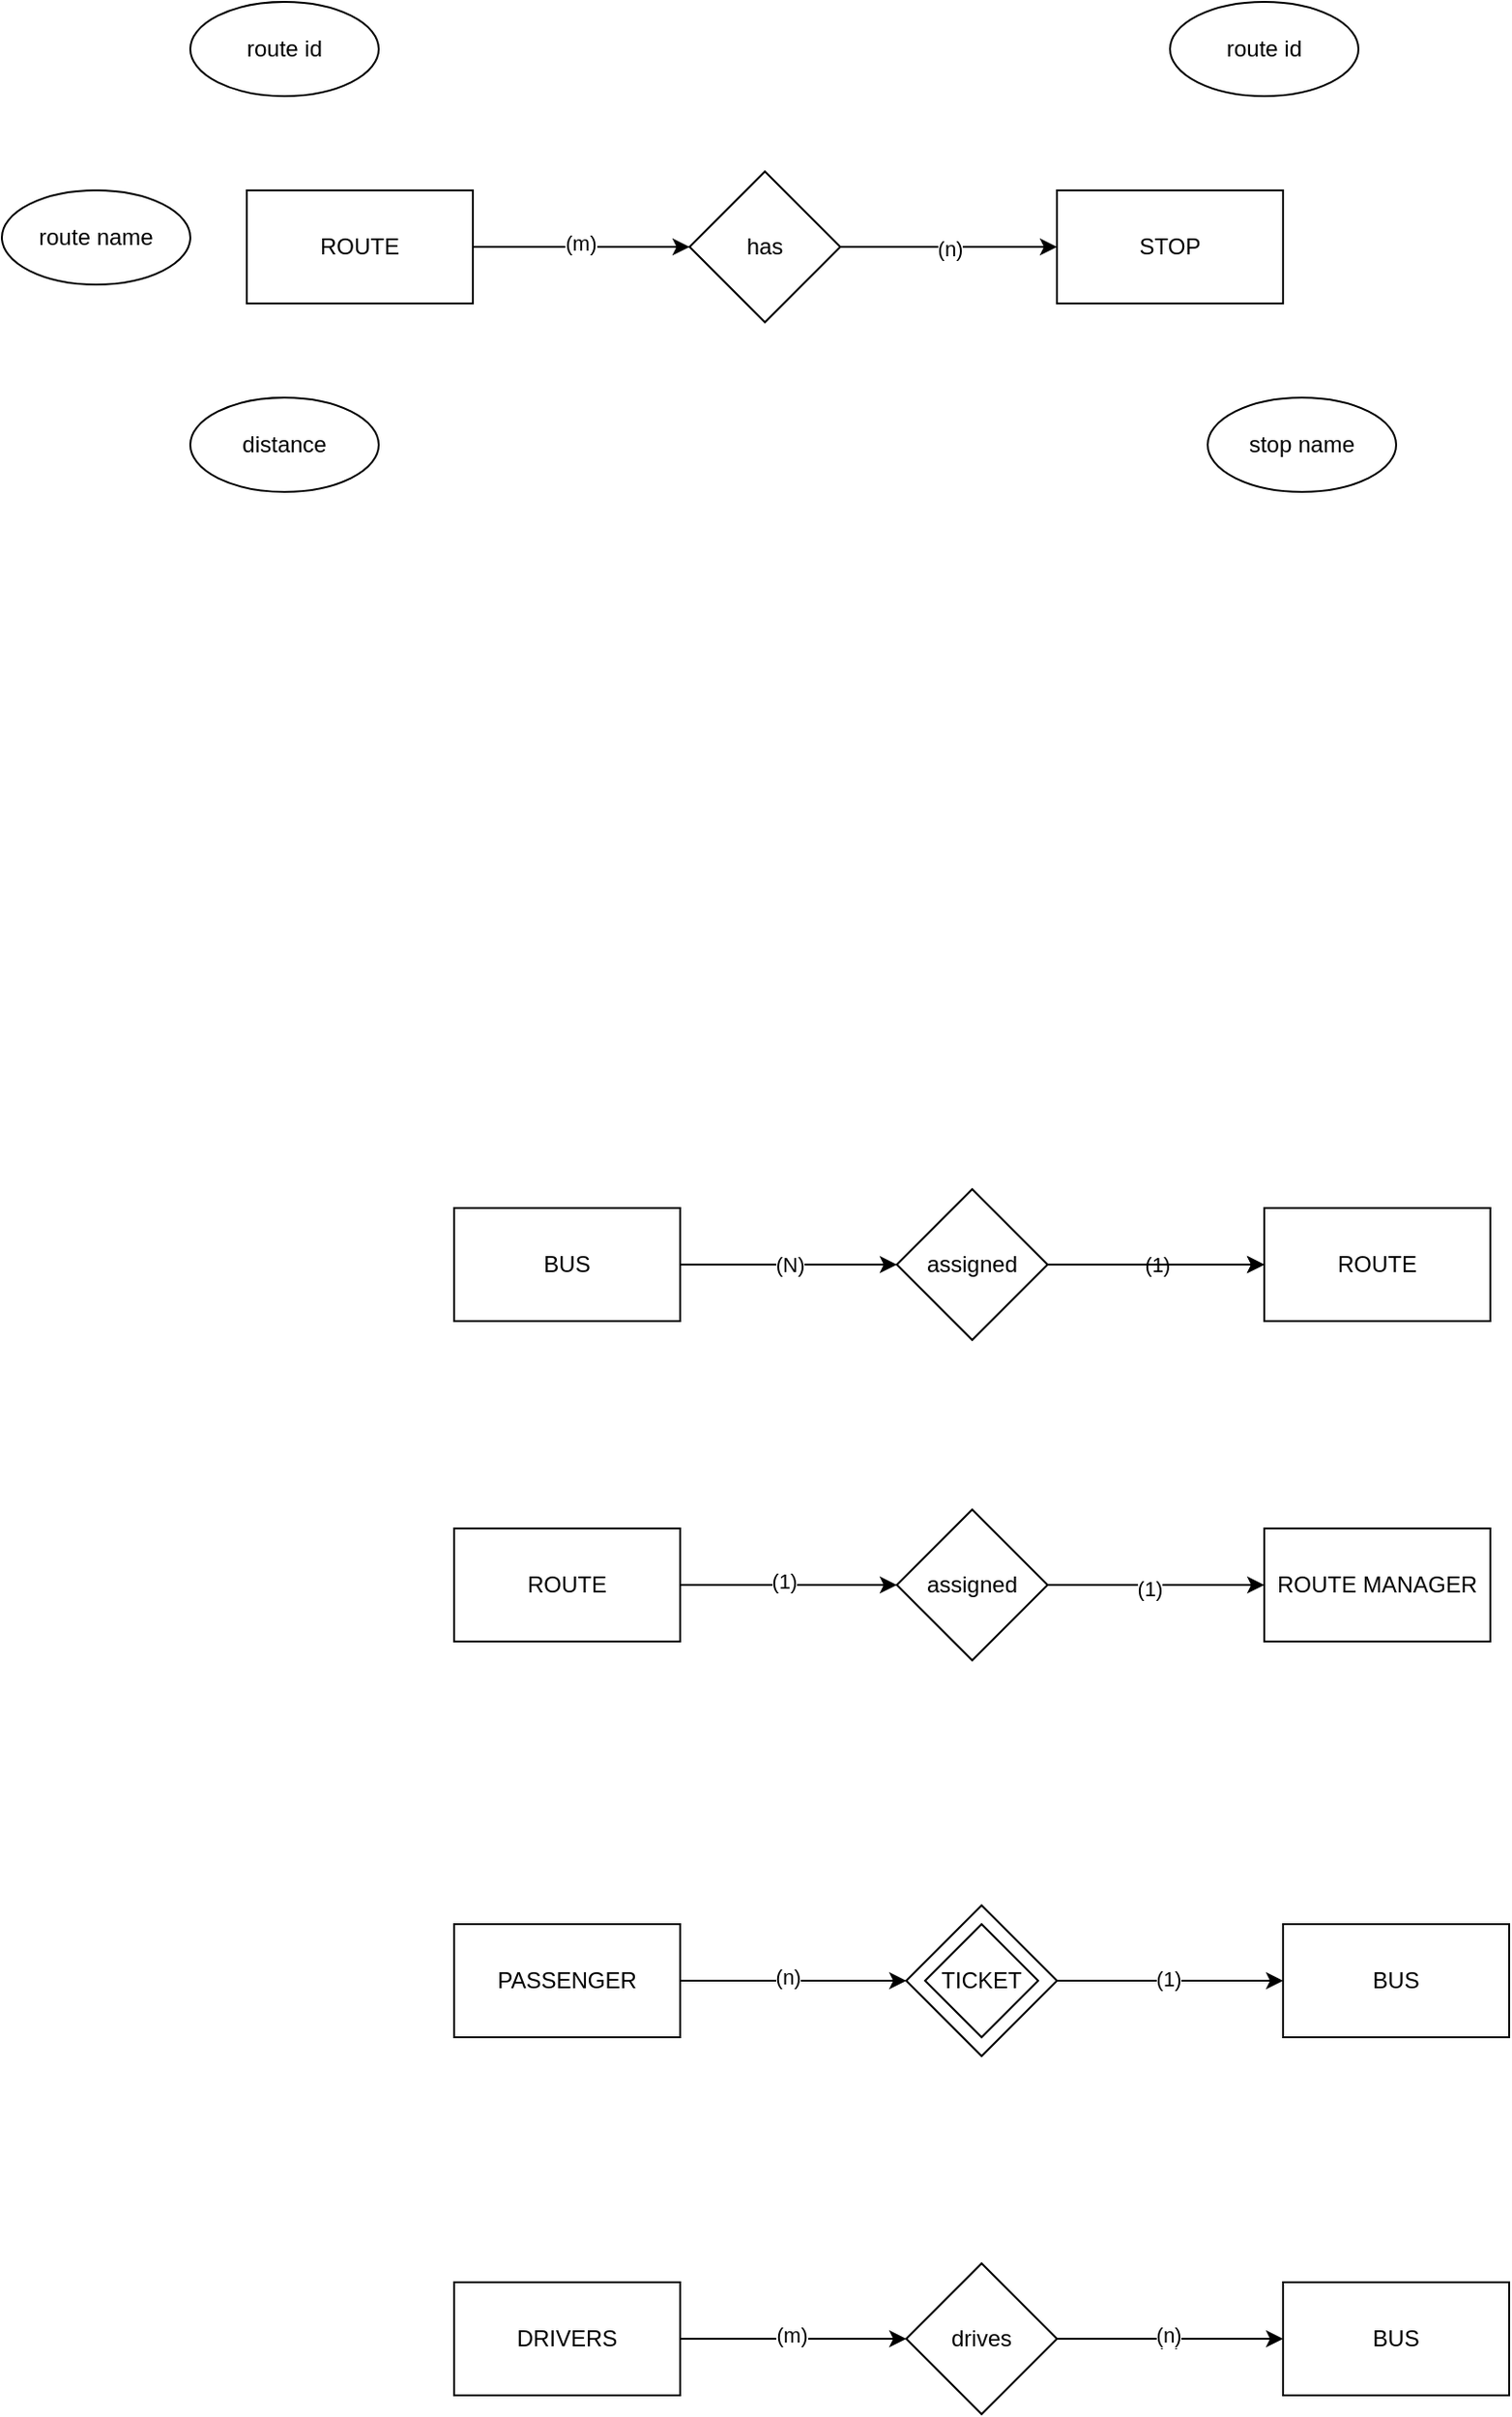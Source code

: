 <mxfile>
    <diagram id="TrLPt3Sglh8TvhErfL6t" name="Page-1">
        <mxGraphModel dx="2672" dy="1024" grid="1" gridSize="10" guides="1" tooltips="1" connect="1" arrows="1" fold="1" page="1" pageScale="1" pageWidth="850" pageHeight="1100" math="0" shadow="0">
            <root>
                <mxCell id="0"/>
                <mxCell id="1" parent="0"/>
                <mxCell id="10" value="(N)" style="edgeStyle=none;html=1;exitX=1;exitY=0.5;exitDx=0;exitDy=0;entryX=0;entryY=0.5;entryDx=0;entryDy=0;" edge="1" parent="1" source="2" target="9">
                    <mxGeometry relative="1" as="geometry"/>
                </mxCell>
                <mxCell id="2" value="BUS" style="rounded=0;whiteSpace=wrap;html=1;" vertex="1" parent="1">
                    <mxGeometry x="220" y="790" width="120" height="60" as="geometry"/>
                </mxCell>
                <mxCell id="21" style="edgeStyle=none;html=1;exitX=1;exitY=0.5;exitDx=0;exitDy=0;entryX=0;entryY=0.5;entryDx=0;entryDy=0;" edge="1" parent="1" source="4" target="20">
                    <mxGeometry relative="1" as="geometry"/>
                </mxCell>
                <mxCell id="23" value="(n)" style="edgeLabel;html=1;align=center;verticalAlign=middle;resizable=0;points=[];" vertex="1" connectable="0" parent="21">
                    <mxGeometry x="-0.05" y="2" relative="1" as="geometry">
                        <mxPoint as="offset"/>
                    </mxGeometry>
                </mxCell>
                <mxCell id="4" value="PASSENGER" style="rounded=0;whiteSpace=wrap;html=1;" vertex="1" parent="1">
                    <mxGeometry x="220" y="1170" width="120" height="60" as="geometry"/>
                </mxCell>
                <mxCell id="5" value="ROUTE" style="rounded=0;whiteSpace=wrap;html=1;" vertex="1" parent="1">
                    <mxGeometry x="650" y="790" width="120" height="60" as="geometry"/>
                </mxCell>
                <mxCell id="11" value="(1)" style="edgeStyle=none;html=1;exitX=1;exitY=0.5;exitDx=0;exitDy=0;entryX=0;entryY=0.5;entryDx=0;entryDy=0;" edge="1" parent="1" source="9" target="5">
                    <mxGeometry relative="1" as="geometry"/>
                </mxCell>
                <mxCell id="42" value="" style="edgeStyle=none;html=1;" edge="1" parent="1" source="9" target="5">
                    <mxGeometry relative="1" as="geometry"/>
                </mxCell>
                <mxCell id="9" value="assigned" style="rhombus;whiteSpace=wrap;html=1;" vertex="1" parent="1">
                    <mxGeometry x="455" y="780" width="80" height="80" as="geometry"/>
                </mxCell>
                <mxCell id="15" style="edgeStyle=none;html=1;exitX=1;exitY=0.5;exitDx=0;exitDy=0;entryX=0;entryY=0.5;entryDx=0;entryDy=0;" edge="1" parent="1" source="12" target="14">
                    <mxGeometry relative="1" as="geometry"/>
                </mxCell>
                <mxCell id="17" value="(1)" style="edgeLabel;html=1;align=center;verticalAlign=middle;resizable=0;points=[];" vertex="1" connectable="0" parent="15">
                    <mxGeometry x="-0.054" y="2" relative="1" as="geometry">
                        <mxPoint as="offset"/>
                    </mxGeometry>
                </mxCell>
                <mxCell id="12" value="ROUTE" style="rounded=0;whiteSpace=wrap;html=1;" vertex="1" parent="1">
                    <mxGeometry x="220" y="960" width="120" height="60" as="geometry"/>
                </mxCell>
                <mxCell id="13" value="ROUTE MANAGER" style="rounded=0;whiteSpace=wrap;html=1;" vertex="1" parent="1">
                    <mxGeometry x="650" y="960" width="120" height="60" as="geometry"/>
                </mxCell>
                <mxCell id="16" style="edgeStyle=none;html=1;exitX=1;exitY=0.5;exitDx=0;exitDy=0;entryX=0;entryY=0.5;entryDx=0;entryDy=0;" edge="1" parent="1" source="14" target="13">
                    <mxGeometry relative="1" as="geometry"/>
                </mxCell>
                <mxCell id="18" value="(1)" style="edgeLabel;html=1;align=center;verticalAlign=middle;resizable=0;points=[];" vertex="1" connectable="0" parent="16">
                    <mxGeometry x="-0.058" y="-2" relative="1" as="geometry">
                        <mxPoint as="offset"/>
                    </mxGeometry>
                </mxCell>
                <mxCell id="14" value="assigned" style="rhombus;whiteSpace=wrap;html=1;" vertex="1" parent="1">
                    <mxGeometry x="455" y="950" width="80" height="80" as="geometry"/>
                </mxCell>
                <mxCell id="19" value="BUS" style="rounded=0;whiteSpace=wrap;html=1;" vertex="1" parent="1">
                    <mxGeometry x="660" y="1170" width="120" height="60" as="geometry"/>
                </mxCell>
                <mxCell id="22" style="edgeStyle=none;html=1;exitX=1;exitY=0.5;exitDx=0;exitDy=0;entryX=0;entryY=0.5;entryDx=0;entryDy=0;" edge="1" parent="1" source="20" target="19">
                    <mxGeometry relative="1" as="geometry"/>
                </mxCell>
                <mxCell id="24" value="(1)" style="edgeLabel;html=1;align=center;verticalAlign=middle;resizable=0;points=[];" vertex="1" connectable="0" parent="22">
                    <mxGeometry x="-0.021" y="1" relative="1" as="geometry">
                        <mxPoint as="offset"/>
                    </mxGeometry>
                </mxCell>
                <mxCell id="20" value="TICKET" style="rhombus;whiteSpace=wrap;html=1;" vertex="1" parent="1">
                    <mxGeometry x="460" y="1160" width="80" height="80" as="geometry"/>
                </mxCell>
                <mxCell id="25" value="" style="edgeStyle=none;html=1;exitX=1;exitY=0.5;exitDx=0;exitDy=0;entryX=0;entryY=0.5;entryDx=0;entryDy=0;" edge="1" parent="1" source="27" target="31">
                    <mxGeometry relative="1" as="geometry"/>
                </mxCell>
                <mxCell id="26" value="(n)" style="edgeLabel;html=1;align=center;verticalAlign=middle;resizable=0;points=[];" vertex="1" connectable="0" parent="25">
                    <mxGeometry x="-0.05" y="2" relative="1" as="geometry">
                        <mxPoint as="offset"/>
                    </mxGeometry>
                </mxCell>
                <mxCell id="32" value="(m)" style="edgeLabel;html=1;align=center;verticalAlign=middle;resizable=0;points=[];" vertex="1" connectable="0" parent="25">
                    <mxGeometry x="-0.013" y="2" relative="1" as="geometry">
                        <mxPoint as="offset"/>
                    </mxGeometry>
                </mxCell>
                <mxCell id="27" value="DRIVERS" style="rounded=0;whiteSpace=wrap;html=1;" vertex="1" parent="1">
                    <mxGeometry x="220" y="1360" width="120" height="60" as="geometry"/>
                </mxCell>
                <mxCell id="28" value="BUS" style="rounded=0;whiteSpace=wrap;html=1;" vertex="1" parent="1">
                    <mxGeometry x="660" y="1360" width="120" height="60" as="geometry"/>
                </mxCell>
                <mxCell id="29" style="edgeStyle=none;html=1;exitX=1;exitY=0.5;exitDx=0;exitDy=0;entryX=0;entryY=0.5;entryDx=0;entryDy=0;" edge="1" parent="1" source="31" target="28">
                    <mxGeometry relative="1" as="geometry"/>
                </mxCell>
                <mxCell id="30" value="(1)" style="edgeLabel;html=1;align=center;verticalAlign=middle;resizable=0;points=[];" vertex="1" connectable="0" parent="29">
                    <mxGeometry x="-0.021" y="1" relative="1" as="geometry">
                        <mxPoint as="offset"/>
                    </mxGeometry>
                </mxCell>
                <mxCell id="33" value="(n)" style="edgeLabel;html=1;align=center;verticalAlign=middle;resizable=0;points=[];" vertex="1" connectable="0" parent="29">
                    <mxGeometry x="-0.014" y="2" relative="1" as="geometry">
                        <mxPoint as="offset"/>
                    </mxGeometry>
                </mxCell>
                <mxCell id="31" value="drives" style="rhombus;whiteSpace=wrap;html=1;" vertex="1" parent="1">
                    <mxGeometry x="460" y="1350" width="80" height="80" as="geometry"/>
                </mxCell>
                <mxCell id="34" value="TICKET" style="rhombus;whiteSpace=wrap;html=1;" vertex="1" parent="1">
                    <mxGeometry x="470" y="1170" width="60" height="60" as="geometry"/>
                </mxCell>
                <mxCell id="35" style="edgeStyle=none;html=1;exitX=1;exitY=0.5;exitDx=0;exitDy=0;entryX=0;entryY=0.5;entryDx=0;entryDy=0;" edge="1" parent="1" source="37" target="41">
                    <mxGeometry relative="1" as="geometry"/>
                </mxCell>
                <mxCell id="36" value="(1)" style="edgeLabel;html=1;align=center;verticalAlign=middle;resizable=0;points=[];" vertex="1" connectable="0" parent="35">
                    <mxGeometry x="-0.054" y="2" relative="1" as="geometry">
                        <mxPoint as="offset"/>
                    </mxGeometry>
                </mxCell>
                <mxCell id="46" value="(m)" style="edgeLabel;html=1;align=center;verticalAlign=middle;resizable=0;points=[];" vertex="1" connectable="0" parent="35">
                    <mxGeometry x="-0.021" y="2" relative="1" as="geometry">
                        <mxPoint as="offset"/>
                    </mxGeometry>
                </mxCell>
                <mxCell id="37" value="ROUTE" style="rounded=0;whiteSpace=wrap;html=1;" vertex="1" parent="1">
                    <mxGeometry x="110" y="250" width="120" height="60" as="geometry"/>
                </mxCell>
                <mxCell id="38" value="STOP" style="rounded=0;whiteSpace=wrap;html=1;" vertex="1" parent="1">
                    <mxGeometry x="540" y="250" width="120" height="60" as="geometry"/>
                </mxCell>
                <mxCell id="39" style="edgeStyle=none;html=1;exitX=1;exitY=0.5;exitDx=0;exitDy=0;entryX=0;entryY=0.5;entryDx=0;entryDy=0;" edge="1" parent="1" source="41" target="38">
                    <mxGeometry relative="1" as="geometry"/>
                </mxCell>
                <mxCell id="47" value="(n)" style="edgeLabel;html=1;align=center;verticalAlign=middle;resizable=0;points=[];" vertex="1" connectable="0" parent="39">
                    <mxGeometry x="0.007" y="-1" relative="1" as="geometry">
                        <mxPoint as="offset"/>
                    </mxGeometry>
                </mxCell>
                <mxCell id="41" value="has" style="rhombus;whiteSpace=wrap;html=1;" vertex="1" parent="1">
                    <mxGeometry x="345" y="240" width="80" height="80" as="geometry"/>
                </mxCell>
                <mxCell id="43" value="route id" style="ellipse;whiteSpace=wrap;html=1;" vertex="1" parent="1">
                    <mxGeometry x="80" y="150" width="100" height="50" as="geometry"/>
                </mxCell>
                <mxCell id="44" value="route name" style="ellipse;whiteSpace=wrap;html=1;" vertex="1" parent="1">
                    <mxGeometry x="-20" y="250" width="100" height="50" as="geometry"/>
                </mxCell>
                <mxCell id="45" value="distance" style="ellipse;whiteSpace=wrap;html=1;" vertex="1" parent="1">
                    <mxGeometry x="80" y="360" width="100" height="50" as="geometry"/>
                </mxCell>
                <mxCell id="48" value="route id" style="ellipse;whiteSpace=wrap;html=1;" vertex="1" parent="1">
                    <mxGeometry x="600" y="150" width="100" height="50" as="geometry"/>
                </mxCell>
                <mxCell id="49" value="stop name" style="ellipse;whiteSpace=wrap;html=1;" vertex="1" parent="1">
                    <mxGeometry x="620" y="360" width="100" height="50" as="geometry"/>
                </mxCell>
            </root>
        </mxGraphModel>
    </diagram>
</mxfile>